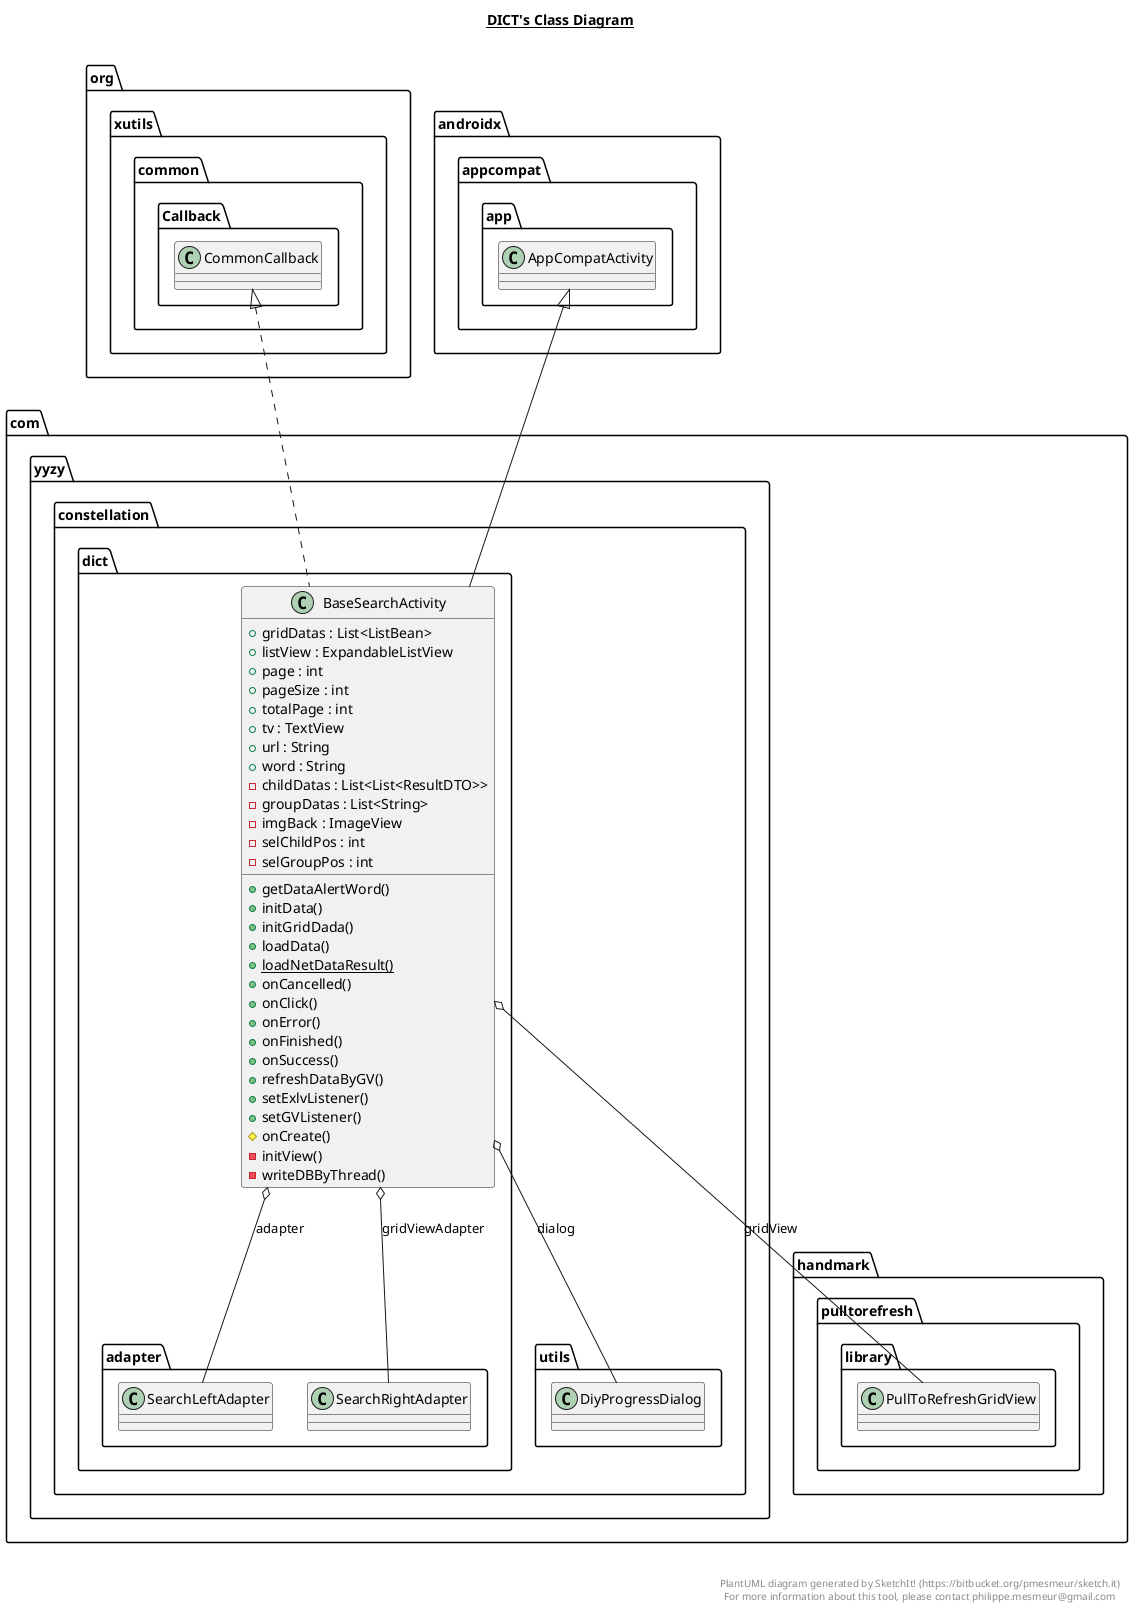 @startuml

title __DICT's Class Diagram__\n

  namespace com.yyzy.constellation {
    namespace dict {
      class com.yyzy.constellation.dict.BaseSearchActivity {
          + gridDatas : List<ListBean>
          + listView : ExpandableListView
          + page : int
          + pageSize : int
          + totalPage : int
          + tv : TextView
          + url : String
          + word : String
          - childDatas : List<List<ResultDTO>>
          - groupDatas : List<String>
          - imgBack : ImageView
          - selChildPos : int
          - selGroupPos : int
          + getDataAlertWord()
          + initData()
          + initGridDada()
          + loadData()
          {static} + loadNetDataResult()
          + onCancelled()
          + onClick()
          + onError()
          + onFinished()
          + onSuccess()
          + refreshDataByGV()
          + setExlvListener()
          + setGVListener()
          # onCreate()
          - initView()
          - writeDBByThread()
      }
    }
  }
  

  com.yyzy.constellation.dict.BaseSearchActivity .up.|> org.xutils.common.Callback.CommonCallback
  com.yyzy.constellation.dict.BaseSearchActivity -up-|> androidx.appcompat.app.AppCompatActivity
  com.yyzy.constellation.dict.BaseSearchActivity o-- com.yyzy.constellation.dict.adapter.SearchLeftAdapter : adapter
  com.yyzy.constellation.dict.BaseSearchActivity o-- com.yyzy.constellation.dict.adapter.SearchRightAdapter : gridViewAdapter
  com.yyzy.constellation.dict.BaseSearchActivity o-- com.yyzy.constellation.utils.DiyProgressDialog : dialog
  com.yyzy.constellation.dict.BaseSearchActivity o-- com.handmark.pulltorefresh.library.PullToRefreshGridView : gridView


right footer


PlantUML diagram generated by SketchIt! (https://bitbucket.org/pmesmeur/sketch.it)
For more information about this tool, please contact philippe.mesmeur@gmail.com
endfooter

@enduml
